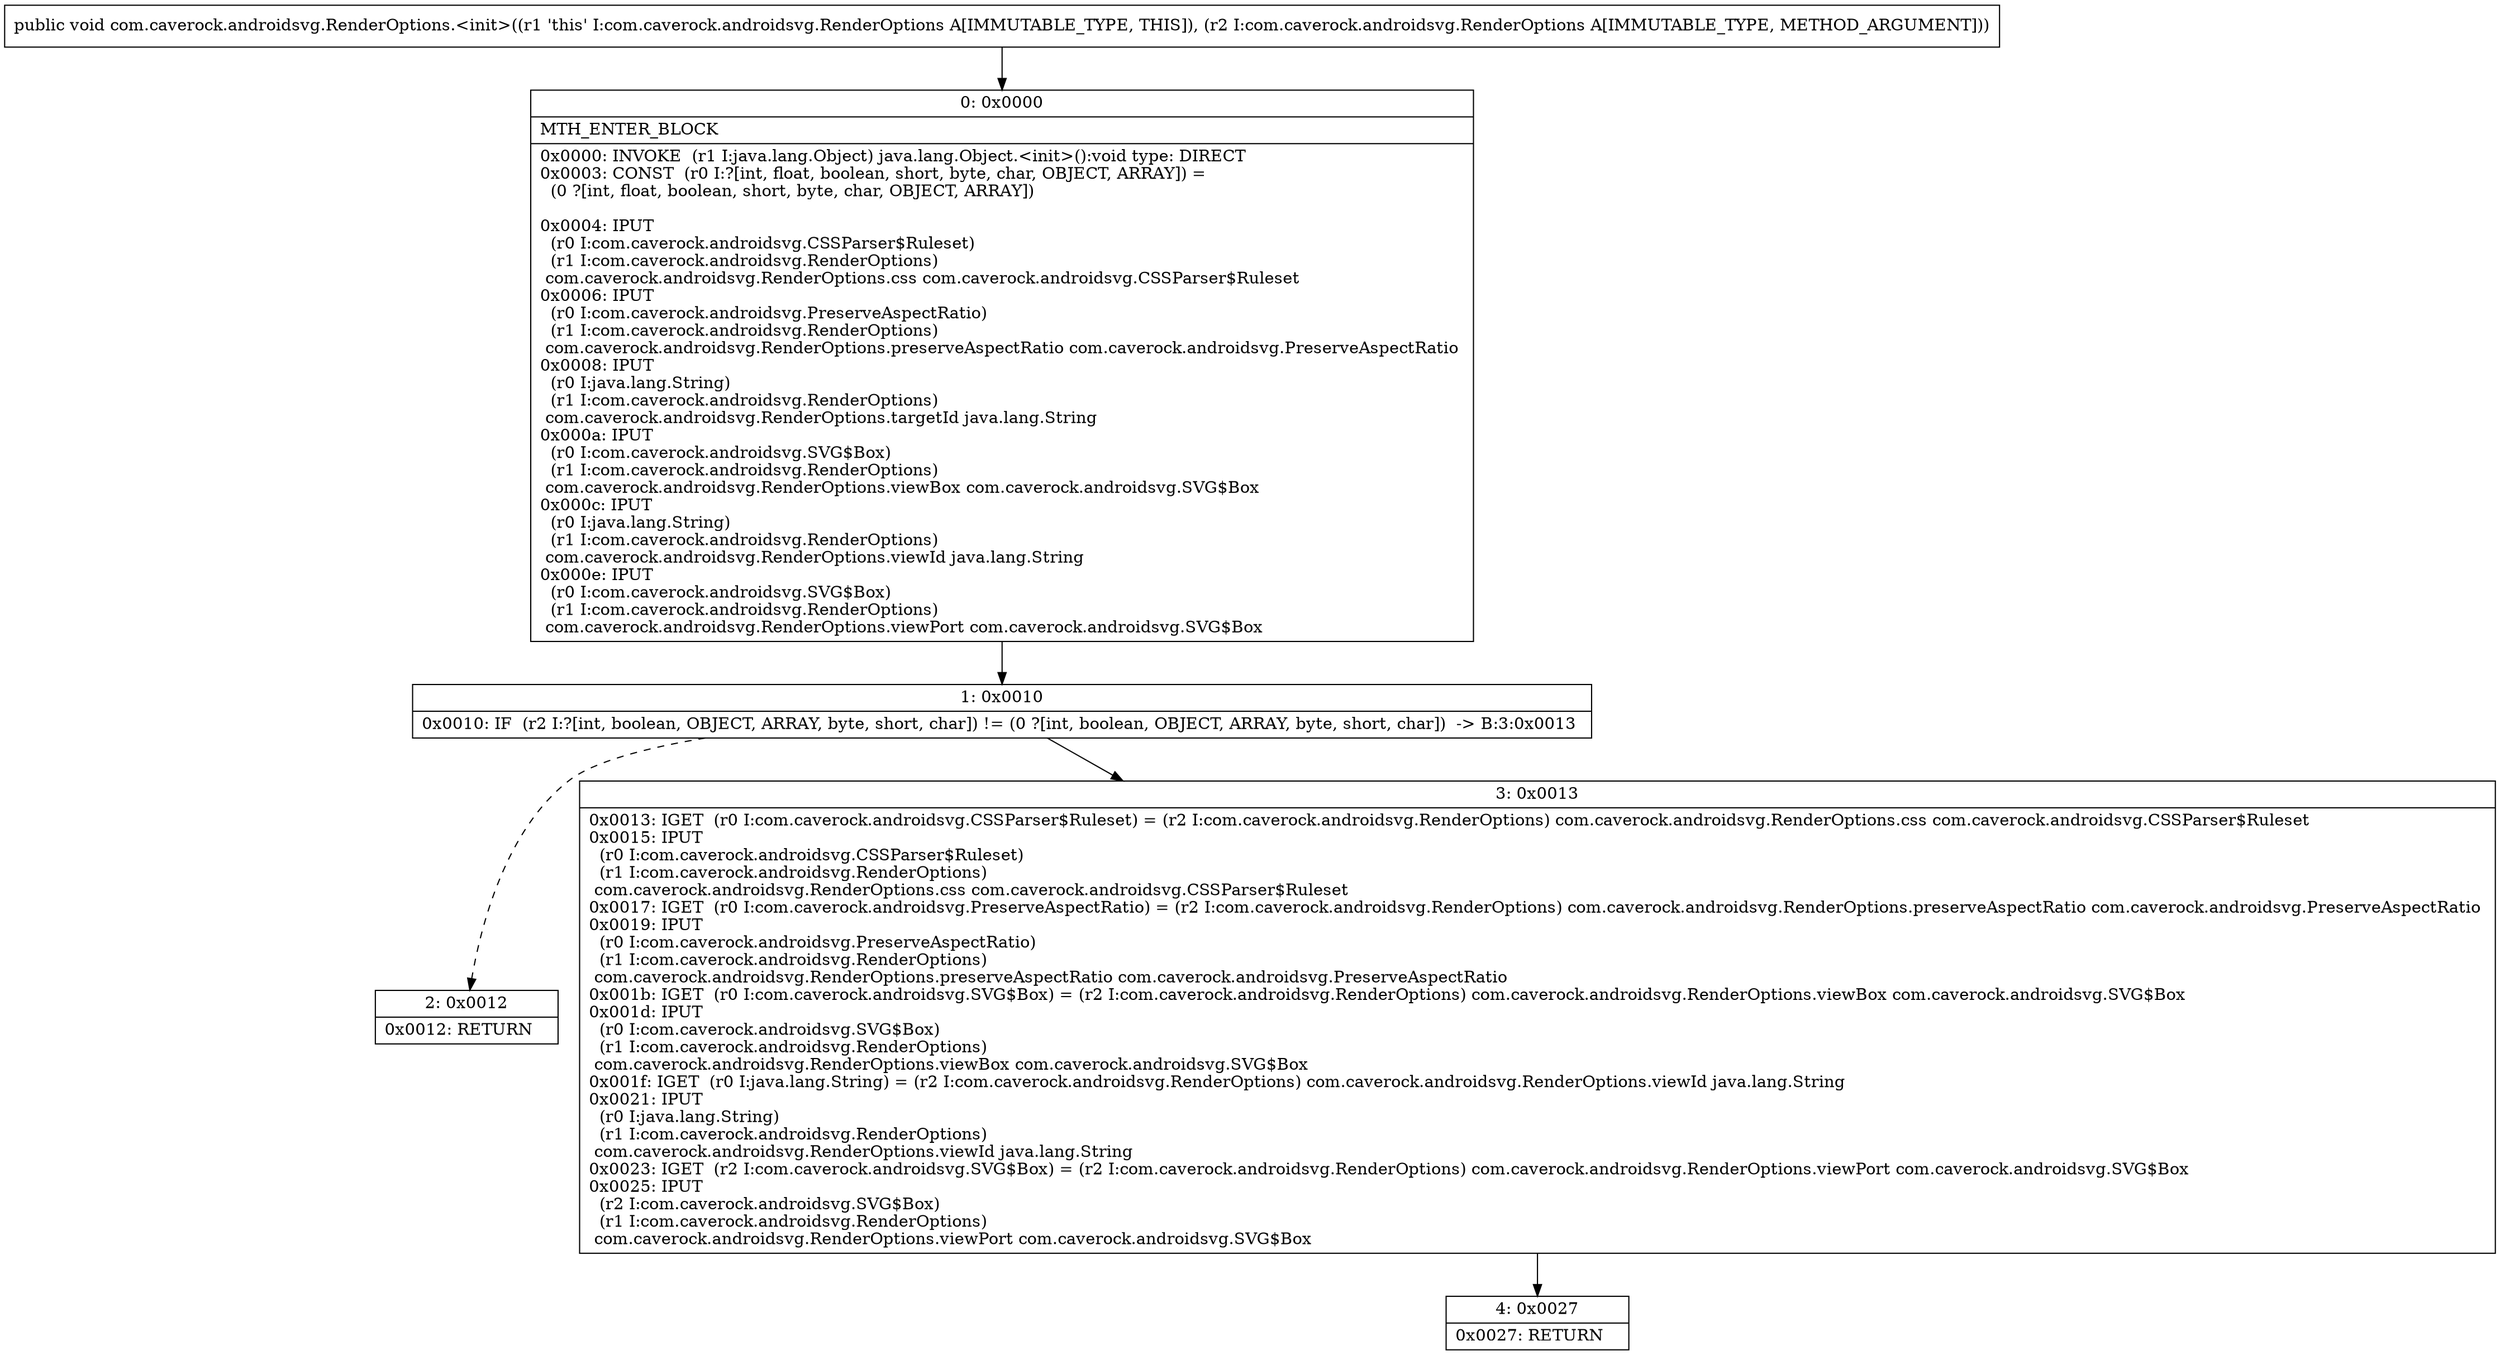 digraph "CFG forcom.caverock.androidsvg.RenderOptions.\<init\>(Lcom\/caverock\/androidsvg\/RenderOptions;)V" {
Node_0 [shape=record,label="{0\:\ 0x0000|MTH_ENTER_BLOCK\l|0x0000: INVOKE  (r1 I:java.lang.Object) java.lang.Object.\<init\>():void type: DIRECT \l0x0003: CONST  (r0 I:?[int, float, boolean, short, byte, char, OBJECT, ARRAY]) = \l  (0 ?[int, float, boolean, short, byte, char, OBJECT, ARRAY])\l \l0x0004: IPUT  \l  (r0 I:com.caverock.androidsvg.CSSParser$Ruleset)\l  (r1 I:com.caverock.androidsvg.RenderOptions)\l com.caverock.androidsvg.RenderOptions.css com.caverock.androidsvg.CSSParser$Ruleset \l0x0006: IPUT  \l  (r0 I:com.caverock.androidsvg.PreserveAspectRatio)\l  (r1 I:com.caverock.androidsvg.RenderOptions)\l com.caverock.androidsvg.RenderOptions.preserveAspectRatio com.caverock.androidsvg.PreserveAspectRatio \l0x0008: IPUT  \l  (r0 I:java.lang.String)\l  (r1 I:com.caverock.androidsvg.RenderOptions)\l com.caverock.androidsvg.RenderOptions.targetId java.lang.String \l0x000a: IPUT  \l  (r0 I:com.caverock.androidsvg.SVG$Box)\l  (r1 I:com.caverock.androidsvg.RenderOptions)\l com.caverock.androidsvg.RenderOptions.viewBox com.caverock.androidsvg.SVG$Box \l0x000c: IPUT  \l  (r0 I:java.lang.String)\l  (r1 I:com.caverock.androidsvg.RenderOptions)\l com.caverock.androidsvg.RenderOptions.viewId java.lang.String \l0x000e: IPUT  \l  (r0 I:com.caverock.androidsvg.SVG$Box)\l  (r1 I:com.caverock.androidsvg.RenderOptions)\l com.caverock.androidsvg.RenderOptions.viewPort com.caverock.androidsvg.SVG$Box \l}"];
Node_1 [shape=record,label="{1\:\ 0x0010|0x0010: IF  (r2 I:?[int, boolean, OBJECT, ARRAY, byte, short, char]) != (0 ?[int, boolean, OBJECT, ARRAY, byte, short, char])  \-\> B:3:0x0013 \l}"];
Node_2 [shape=record,label="{2\:\ 0x0012|0x0012: RETURN   \l}"];
Node_3 [shape=record,label="{3\:\ 0x0013|0x0013: IGET  (r0 I:com.caverock.androidsvg.CSSParser$Ruleset) = (r2 I:com.caverock.androidsvg.RenderOptions) com.caverock.androidsvg.RenderOptions.css com.caverock.androidsvg.CSSParser$Ruleset \l0x0015: IPUT  \l  (r0 I:com.caverock.androidsvg.CSSParser$Ruleset)\l  (r1 I:com.caverock.androidsvg.RenderOptions)\l com.caverock.androidsvg.RenderOptions.css com.caverock.androidsvg.CSSParser$Ruleset \l0x0017: IGET  (r0 I:com.caverock.androidsvg.PreserveAspectRatio) = (r2 I:com.caverock.androidsvg.RenderOptions) com.caverock.androidsvg.RenderOptions.preserveAspectRatio com.caverock.androidsvg.PreserveAspectRatio \l0x0019: IPUT  \l  (r0 I:com.caverock.androidsvg.PreserveAspectRatio)\l  (r1 I:com.caverock.androidsvg.RenderOptions)\l com.caverock.androidsvg.RenderOptions.preserveAspectRatio com.caverock.androidsvg.PreserveAspectRatio \l0x001b: IGET  (r0 I:com.caverock.androidsvg.SVG$Box) = (r2 I:com.caverock.androidsvg.RenderOptions) com.caverock.androidsvg.RenderOptions.viewBox com.caverock.androidsvg.SVG$Box \l0x001d: IPUT  \l  (r0 I:com.caverock.androidsvg.SVG$Box)\l  (r1 I:com.caverock.androidsvg.RenderOptions)\l com.caverock.androidsvg.RenderOptions.viewBox com.caverock.androidsvg.SVG$Box \l0x001f: IGET  (r0 I:java.lang.String) = (r2 I:com.caverock.androidsvg.RenderOptions) com.caverock.androidsvg.RenderOptions.viewId java.lang.String \l0x0021: IPUT  \l  (r0 I:java.lang.String)\l  (r1 I:com.caverock.androidsvg.RenderOptions)\l com.caverock.androidsvg.RenderOptions.viewId java.lang.String \l0x0023: IGET  (r2 I:com.caverock.androidsvg.SVG$Box) = (r2 I:com.caverock.androidsvg.RenderOptions) com.caverock.androidsvg.RenderOptions.viewPort com.caverock.androidsvg.SVG$Box \l0x0025: IPUT  \l  (r2 I:com.caverock.androidsvg.SVG$Box)\l  (r1 I:com.caverock.androidsvg.RenderOptions)\l com.caverock.androidsvg.RenderOptions.viewPort com.caverock.androidsvg.SVG$Box \l}"];
Node_4 [shape=record,label="{4\:\ 0x0027|0x0027: RETURN   \l}"];
MethodNode[shape=record,label="{public void com.caverock.androidsvg.RenderOptions.\<init\>((r1 'this' I:com.caverock.androidsvg.RenderOptions A[IMMUTABLE_TYPE, THIS]), (r2 I:com.caverock.androidsvg.RenderOptions A[IMMUTABLE_TYPE, METHOD_ARGUMENT])) }"];
MethodNode -> Node_0;
Node_0 -> Node_1;
Node_1 -> Node_2[style=dashed];
Node_1 -> Node_3;
Node_3 -> Node_4;
}

